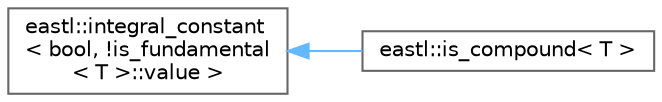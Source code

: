 digraph "类继承关系图"
{
 // LATEX_PDF_SIZE
  bgcolor="transparent";
  edge [fontname=Helvetica,fontsize=10,labelfontname=Helvetica,labelfontsize=10];
  node [fontname=Helvetica,fontsize=10,shape=box,height=0.2,width=0.4];
  rankdir="LR";
  Node0 [id="Node000000",label="eastl::integral_constant\l\< bool, !is_fundamental\l\< T \>::value \>",height=0.2,width=0.4,color="grey40", fillcolor="white", style="filled",URL="$structeastl_1_1integral__constant.html",tooltip=" "];
  Node0 -> Node1 [id="edge746_Node000000_Node000001",dir="back",color="steelblue1",style="solid",tooltip=" "];
  Node1 [id="Node000001",label="eastl::is_compound\< T \>",height=0.2,width=0.4,color="grey40", fillcolor="white", style="filled",URL="$structeastl_1_1is__compound.html",tooltip=" "];
}
